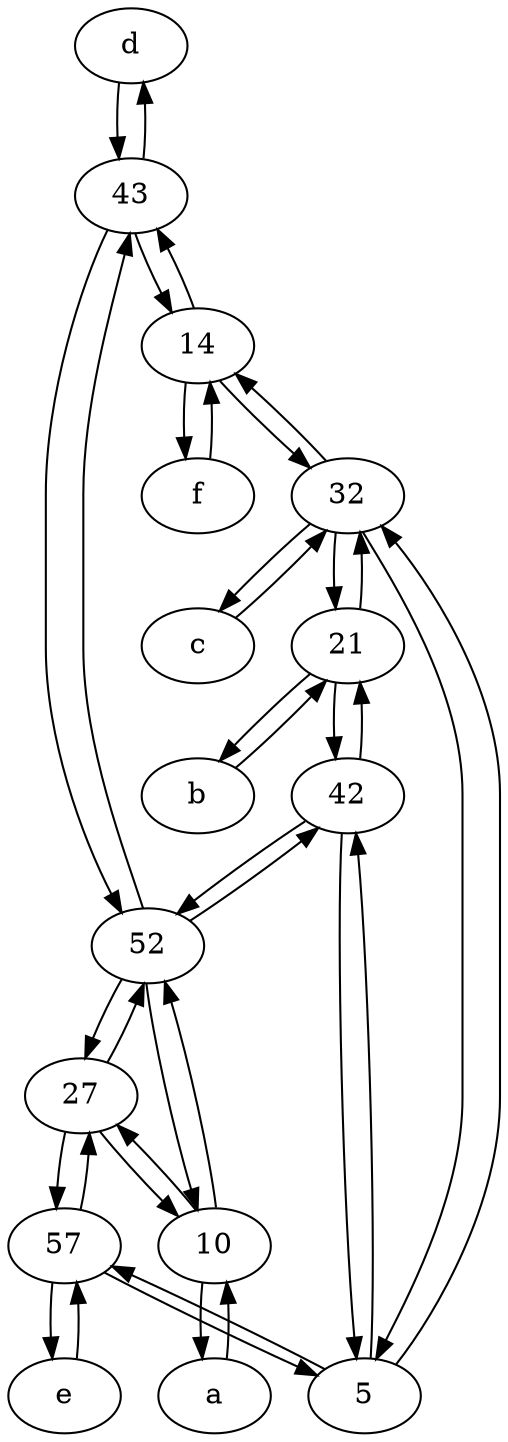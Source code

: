 digraph  {
	d [pos="20,30!"];
	e [pos="30,50!"];
	27;
	42;
	f [pos="15,45!"];
	32;
	52;
	43;
	21;
	57;
	5;
	c [pos="20,10!"];
	a [pos="40,10!"];
	14;
	b [pos="50,20!"];
	10;
	52 -> 27;
	52 -> 42;
	b -> 21;
	42 -> 21;
	5 -> 32;
	a -> 10;
	14 -> 43;
	32 -> 5;
	14 -> f;
	10 -> a;
	32 -> c;
	27 -> 52;
	5 -> 42;
	43 -> d;
	10 -> 27;
	52 -> 43;
	14 -> 32;
	57 -> e;
	21 -> 32;
	42 -> 5;
	43 -> 14;
	21 -> 42;
	e -> 57;
	f -> 14;
	d -> 43;
	57 -> 5;
	5 -> 57;
	32 -> 14;
	27 -> 57;
	32 -> 21;
	57 -> 27;
	21 -> b;
	c -> 32;
	52 -> 10;
	43 -> 52;
	27 -> 10;
	10 -> 52;
	42 -> 52;

	}